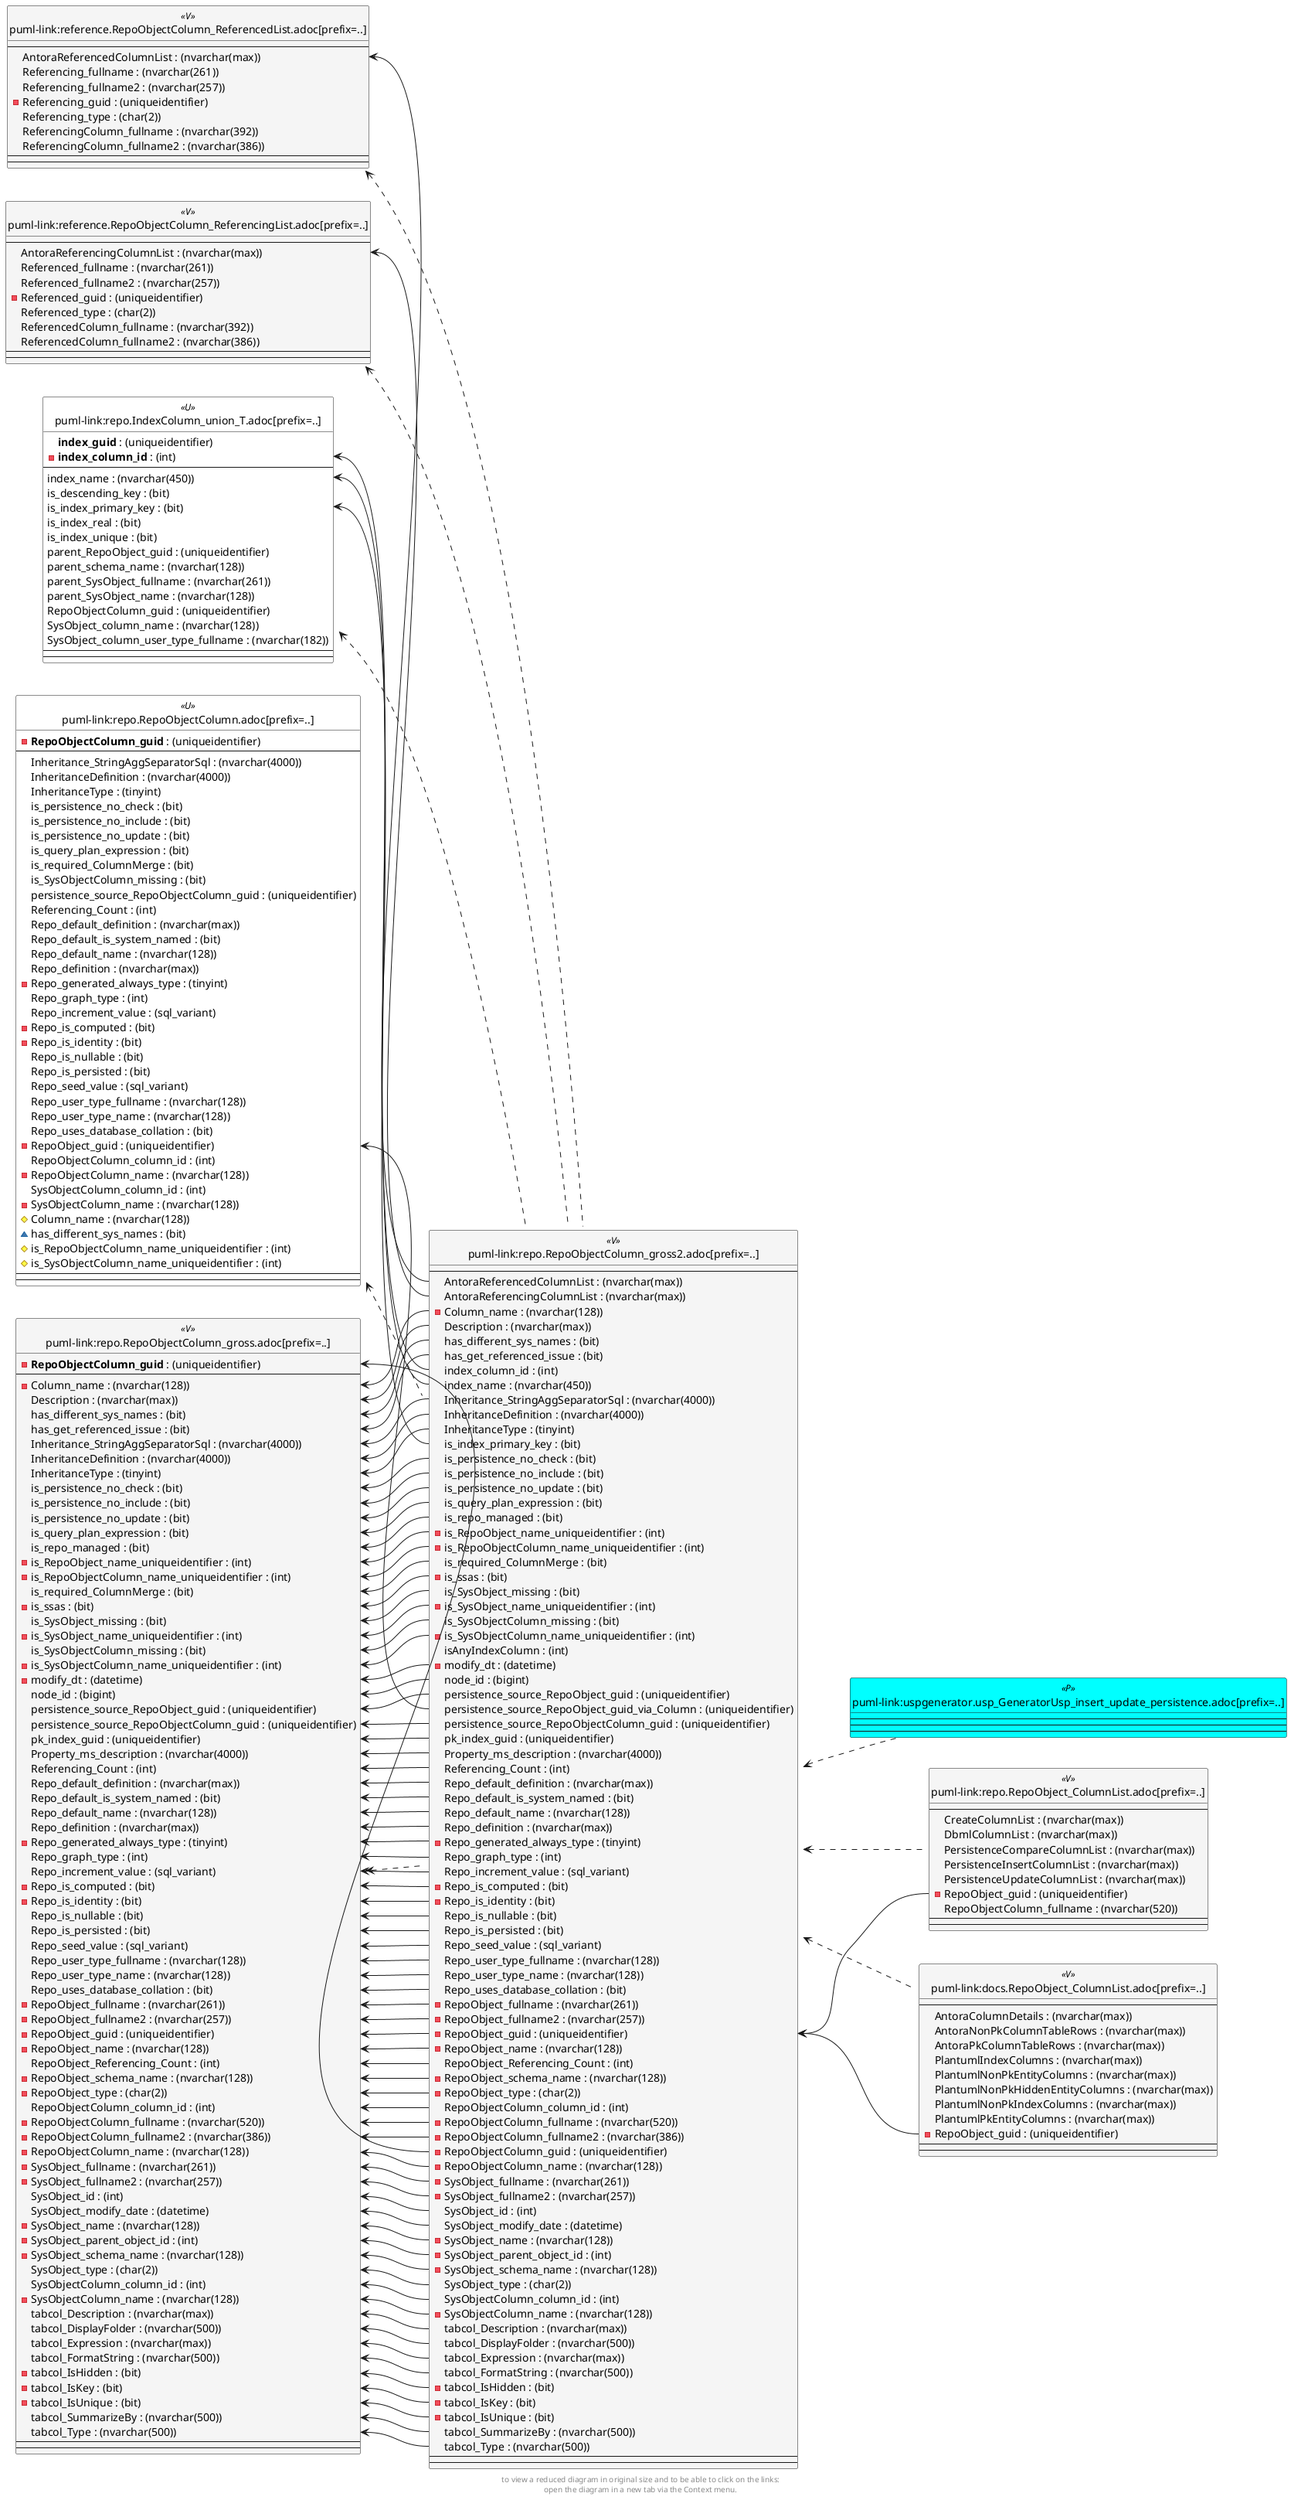 @startuml
left to right direction
'top to bottom direction
hide circle
'avoide "." issues:
set namespaceSeparator none


skinparam class {
  BackgroundColor White
  BackgroundColor<<FN>> Yellow
  BackgroundColor<<FS>> Yellow
  BackgroundColor<<FT>> LightGray
  BackgroundColor<<IF>> Yellow
  BackgroundColor<<IS>> Yellow
  BackgroundColor<<P>> Aqua
  BackgroundColor<<PC>> Aqua
  BackgroundColor<<SN>> Yellow
  BackgroundColor<<SO>> SlateBlue
  BackgroundColor<<TF>> LightGray
  BackgroundColor<<TR>> Tomato
  BackgroundColor<<U>> White
  BackgroundColor<<V>> WhiteSmoke
  BackgroundColor<<X>> Aqua
}


entity "puml-link:docs.RepoObject_ColumnList.adoc[prefix=..]" as docs.RepoObject_ColumnList << V >> {
  --
  AntoraColumnDetails : (nvarchar(max))
  AntoraNonPkColumnTableRows : (nvarchar(max))
  AntoraPkColumnTableRows : (nvarchar(max))
  PlantumlIndexColumns : (nvarchar(max))
  PlantumlNonPkEntityColumns : (nvarchar(max))
  PlantumlNonPkHiddenEntityColumns : (nvarchar(max))
  PlantumlNonPkIndexColumns : (nvarchar(max))
  PlantumlPkEntityColumns : (nvarchar(max))
  - RepoObject_guid : (uniqueidentifier)
  --
  --
}

entity "puml-link:reference.RepoObjectColumn_ReferencedList.adoc[prefix=..]" as reference.RepoObjectColumn_ReferencedList << V >> {
  --
  AntoraReferencedColumnList : (nvarchar(max))
  Referencing_fullname : (nvarchar(261))
  Referencing_fullname2 : (nvarchar(257))
  - Referencing_guid : (uniqueidentifier)
  Referencing_type : (char(2))
  ReferencingColumn_fullname : (nvarchar(392))
  ReferencingColumn_fullname2 : (nvarchar(386))
  --
  --
}

entity "puml-link:reference.RepoObjectColumn_ReferencingList.adoc[prefix=..]" as reference.RepoObjectColumn_ReferencingList << V >> {
  --
  AntoraReferencingColumnList : (nvarchar(max))
  Referenced_fullname : (nvarchar(261))
  Referenced_fullname2 : (nvarchar(257))
  - Referenced_guid : (uniqueidentifier)
  Referenced_type : (char(2))
  ReferencedColumn_fullname : (nvarchar(392))
  ReferencedColumn_fullname2 : (nvarchar(386))
  --
  --
}

entity "puml-link:repo.IndexColumn_union_T.adoc[prefix=..]" as repo.IndexColumn_union_T << U >> {
  **index_guid** : (uniqueidentifier)
  - **index_column_id** : (int)
  --
  index_name : (nvarchar(450))
  is_descending_key : (bit)
  is_index_primary_key : (bit)
  is_index_real : (bit)
  is_index_unique : (bit)
  parent_RepoObject_guid : (uniqueidentifier)
  parent_schema_name : (nvarchar(128))
  parent_SysObject_fullname : (nvarchar(261))
  parent_SysObject_name : (nvarchar(128))
  RepoObjectColumn_guid : (uniqueidentifier)
  SysObject_column_name : (nvarchar(128))
  SysObject_column_user_type_fullname : (nvarchar(182))
  --
  --
}

entity "puml-link:repo.RepoObject_ColumnList.adoc[prefix=..]" as repo.RepoObject_ColumnList << V >> {
  --
  CreateColumnList : (nvarchar(max))
  DbmlColumnList : (nvarchar(max))
  PersistenceCompareColumnList : (nvarchar(max))
  PersistenceInsertColumnList : (nvarchar(max))
  PersistenceUpdateColumnList : (nvarchar(max))
  - RepoObject_guid : (uniqueidentifier)
  RepoObjectColumn_fullname : (nvarchar(520))
  --
  --
}

entity "puml-link:repo.RepoObjectColumn.adoc[prefix=..]" as repo.RepoObjectColumn << U >> {
  - **RepoObjectColumn_guid** : (uniqueidentifier)
  --
  Inheritance_StringAggSeparatorSql : (nvarchar(4000))
  InheritanceDefinition : (nvarchar(4000))
  InheritanceType : (tinyint)
  is_persistence_no_check : (bit)
  is_persistence_no_include : (bit)
  is_persistence_no_update : (bit)
  is_query_plan_expression : (bit)
  is_required_ColumnMerge : (bit)
  is_SysObjectColumn_missing : (bit)
  persistence_source_RepoObjectColumn_guid : (uniqueidentifier)
  Referencing_Count : (int)
  Repo_default_definition : (nvarchar(max))
  Repo_default_is_system_named : (bit)
  Repo_default_name : (nvarchar(128))
  Repo_definition : (nvarchar(max))
  - Repo_generated_always_type : (tinyint)
  Repo_graph_type : (int)
  Repo_increment_value : (sql_variant)
  - Repo_is_computed : (bit)
  - Repo_is_identity : (bit)
  Repo_is_nullable : (bit)
  Repo_is_persisted : (bit)
  Repo_seed_value : (sql_variant)
  Repo_user_type_fullname : (nvarchar(128))
  Repo_user_type_name : (nvarchar(128))
  Repo_uses_database_collation : (bit)
  - RepoObject_guid : (uniqueidentifier)
  RepoObjectColumn_column_id : (int)
  - RepoObjectColumn_name : (nvarchar(128))
  SysObjectColumn_column_id : (int)
  - SysObjectColumn_name : (nvarchar(128))
  # Column_name : (nvarchar(128))
  ~ has_different_sys_names : (bit)
  # is_RepoObjectColumn_name_uniqueidentifier : (int)
  # is_SysObjectColumn_name_uniqueidentifier : (int)
  --
  --
}

entity "puml-link:repo.RepoObjectColumn_gross.adoc[prefix=..]" as repo.RepoObjectColumn_gross << V >> {
  - **RepoObjectColumn_guid** : (uniqueidentifier)
  --
  - Column_name : (nvarchar(128))
  Description : (nvarchar(max))
  has_different_sys_names : (bit)
  has_get_referenced_issue : (bit)
  Inheritance_StringAggSeparatorSql : (nvarchar(4000))
  InheritanceDefinition : (nvarchar(4000))
  InheritanceType : (tinyint)
  is_persistence_no_check : (bit)
  is_persistence_no_include : (bit)
  is_persistence_no_update : (bit)
  is_query_plan_expression : (bit)
  is_repo_managed : (bit)
  - is_RepoObject_name_uniqueidentifier : (int)
  - is_RepoObjectColumn_name_uniqueidentifier : (int)
  is_required_ColumnMerge : (bit)
  - is_ssas : (bit)
  is_SysObject_missing : (bit)
  - is_SysObject_name_uniqueidentifier : (int)
  is_SysObjectColumn_missing : (bit)
  - is_SysObjectColumn_name_uniqueidentifier : (int)
  - modify_dt : (datetime)
  node_id : (bigint)
  persistence_source_RepoObject_guid : (uniqueidentifier)
  persistence_source_RepoObjectColumn_guid : (uniqueidentifier)
  pk_index_guid : (uniqueidentifier)
  Property_ms_description : (nvarchar(4000))
  Referencing_Count : (int)
  Repo_default_definition : (nvarchar(max))
  Repo_default_is_system_named : (bit)
  Repo_default_name : (nvarchar(128))
  Repo_definition : (nvarchar(max))
  - Repo_generated_always_type : (tinyint)
  Repo_graph_type : (int)
  Repo_increment_value : (sql_variant)
  - Repo_is_computed : (bit)
  - Repo_is_identity : (bit)
  Repo_is_nullable : (bit)
  Repo_is_persisted : (bit)
  Repo_seed_value : (sql_variant)
  Repo_user_type_fullname : (nvarchar(128))
  Repo_user_type_name : (nvarchar(128))
  Repo_uses_database_collation : (bit)
  - RepoObject_fullname : (nvarchar(261))
  - RepoObject_fullname2 : (nvarchar(257))
  - RepoObject_guid : (uniqueidentifier)
  - RepoObject_name : (nvarchar(128))
  RepoObject_Referencing_Count : (int)
  - RepoObject_schema_name : (nvarchar(128))
  - RepoObject_type : (char(2))
  RepoObjectColumn_column_id : (int)
  - RepoObjectColumn_fullname : (nvarchar(520))
  - RepoObjectColumn_fullname2 : (nvarchar(386))
  - RepoObjectColumn_name : (nvarchar(128))
  - SysObject_fullname : (nvarchar(261))
  - SysObject_fullname2 : (nvarchar(257))
  SysObject_id : (int)
  SysObject_modify_date : (datetime)
  - SysObject_name : (nvarchar(128))
  - SysObject_parent_object_id : (int)
  - SysObject_schema_name : (nvarchar(128))
  SysObject_type : (char(2))
  SysObjectColumn_column_id : (int)
  - SysObjectColumn_name : (nvarchar(128))
  tabcol_Description : (nvarchar(max))
  tabcol_DisplayFolder : (nvarchar(500))
  tabcol_Expression : (nvarchar(max))
  tabcol_FormatString : (nvarchar(500))
  - tabcol_IsHidden : (bit)
  - tabcol_IsKey : (bit)
  - tabcol_IsUnique : (bit)
  tabcol_SummarizeBy : (nvarchar(500))
  tabcol_Type : (nvarchar(500))
  --
  --
}

entity "puml-link:repo.RepoObjectColumn_gross2.adoc[prefix=..]" as repo.RepoObjectColumn_gross2 << V >> {
  --
  AntoraReferencedColumnList : (nvarchar(max))
  AntoraReferencingColumnList : (nvarchar(max))
  - Column_name : (nvarchar(128))
  Description : (nvarchar(max))
  has_different_sys_names : (bit)
  has_get_referenced_issue : (bit)
  index_column_id : (int)
  index_name : (nvarchar(450))
  Inheritance_StringAggSeparatorSql : (nvarchar(4000))
  InheritanceDefinition : (nvarchar(4000))
  InheritanceType : (tinyint)
  is_index_primary_key : (bit)
  is_persistence_no_check : (bit)
  is_persistence_no_include : (bit)
  is_persistence_no_update : (bit)
  is_query_plan_expression : (bit)
  is_repo_managed : (bit)
  - is_RepoObject_name_uniqueidentifier : (int)
  - is_RepoObjectColumn_name_uniqueidentifier : (int)
  is_required_ColumnMerge : (bit)
  - is_ssas : (bit)
  is_SysObject_missing : (bit)
  - is_SysObject_name_uniqueidentifier : (int)
  is_SysObjectColumn_missing : (bit)
  - is_SysObjectColumn_name_uniqueidentifier : (int)
  isAnyIndexColumn : (int)
  - modify_dt : (datetime)
  node_id : (bigint)
  persistence_source_RepoObject_guid : (uniqueidentifier)
  persistence_source_RepoObject_guid_via_Column : (uniqueidentifier)
  persistence_source_RepoObjectColumn_guid : (uniqueidentifier)
  pk_index_guid : (uniqueidentifier)
  Property_ms_description : (nvarchar(4000))
  Referencing_Count : (int)
  Repo_default_definition : (nvarchar(max))
  Repo_default_is_system_named : (bit)
  Repo_default_name : (nvarchar(128))
  Repo_definition : (nvarchar(max))
  - Repo_generated_always_type : (tinyint)
  Repo_graph_type : (int)
  Repo_increment_value : (sql_variant)
  - Repo_is_computed : (bit)
  - Repo_is_identity : (bit)
  Repo_is_nullable : (bit)
  Repo_is_persisted : (bit)
  Repo_seed_value : (sql_variant)
  Repo_user_type_fullname : (nvarchar(128))
  Repo_user_type_name : (nvarchar(128))
  Repo_uses_database_collation : (bit)
  - RepoObject_fullname : (nvarchar(261))
  - RepoObject_fullname2 : (nvarchar(257))
  - RepoObject_guid : (uniqueidentifier)
  - RepoObject_name : (nvarchar(128))
  RepoObject_Referencing_Count : (int)
  - RepoObject_schema_name : (nvarchar(128))
  - RepoObject_type : (char(2))
  RepoObjectColumn_column_id : (int)
  - RepoObjectColumn_fullname : (nvarchar(520))
  - RepoObjectColumn_fullname2 : (nvarchar(386))
  - RepoObjectColumn_guid : (uniqueidentifier)
  - RepoObjectColumn_name : (nvarchar(128))
  - SysObject_fullname : (nvarchar(261))
  - SysObject_fullname2 : (nvarchar(257))
  SysObject_id : (int)
  SysObject_modify_date : (datetime)
  - SysObject_name : (nvarchar(128))
  - SysObject_parent_object_id : (int)
  - SysObject_schema_name : (nvarchar(128))
  SysObject_type : (char(2))
  SysObjectColumn_column_id : (int)
  - SysObjectColumn_name : (nvarchar(128))
  tabcol_Description : (nvarchar(max))
  tabcol_DisplayFolder : (nvarchar(500))
  tabcol_Expression : (nvarchar(max))
  tabcol_FormatString : (nvarchar(500))
  - tabcol_IsHidden : (bit)
  - tabcol_IsKey : (bit)
  - tabcol_IsUnique : (bit)
  tabcol_SummarizeBy : (nvarchar(500))
  tabcol_Type : (nvarchar(500))
  --
  --
}

entity "puml-link:uspgenerator.usp_GeneratorUsp_insert_update_persistence.adoc[prefix=..]" as uspgenerator.usp_GeneratorUsp_insert_update_persistence << P >> {
  --
  --
  --
}

reference.RepoObjectColumn_ReferencedList <.. repo.RepoObjectColumn_gross2
reference.RepoObjectColumn_ReferencingList <.. repo.RepoObjectColumn_gross2
repo.IndexColumn_union_T <.. repo.RepoObjectColumn_gross2
repo.RepoObjectColumn <.. repo.RepoObjectColumn_gross2
repo.RepoObjectColumn_gross <.. repo.RepoObjectColumn_gross2
repo.RepoObjectColumn_gross2 <.. docs.RepoObject_ColumnList
repo.RepoObjectColumn_gross2 <.. uspgenerator.usp_GeneratorUsp_insert_update_persistence
repo.RepoObjectColumn_gross2 <.. repo.RepoObject_ColumnList
reference.RepoObjectColumn_ReferencedList::AntoraReferencedColumnList <-- repo.RepoObjectColumn_gross2::AntoraReferencedColumnList
reference.RepoObjectColumn_ReferencingList::AntoraReferencingColumnList <-- repo.RepoObjectColumn_gross2::AntoraReferencingColumnList
repo.IndexColumn_union_T::index_column_id <-- repo.RepoObjectColumn_gross2::index_column_id
repo.IndexColumn_union_T::index_name <-- repo.RepoObjectColumn_gross2::index_name
repo.IndexColumn_union_T::is_index_primary_key <-- repo.RepoObjectColumn_gross2::is_index_primary_key
repo.RepoObjectColumn::RepoObject_guid <-- repo.RepoObjectColumn_gross2::persistence_source_RepoObject_guid_via_Column
repo.RepoObjectColumn_gross::Column_name <-- repo.RepoObjectColumn_gross2::Column_name
repo.RepoObjectColumn_gross::Description <-- repo.RepoObjectColumn_gross2::Description
repo.RepoObjectColumn_gross::has_different_sys_names <-- repo.RepoObjectColumn_gross2::has_different_sys_names
repo.RepoObjectColumn_gross::has_get_referenced_issue <-- repo.RepoObjectColumn_gross2::has_get_referenced_issue
repo.RepoObjectColumn_gross::Inheritance_StringAggSeparatorSql <-- repo.RepoObjectColumn_gross2::Inheritance_StringAggSeparatorSql
repo.RepoObjectColumn_gross::InheritanceDefinition <-- repo.RepoObjectColumn_gross2::InheritanceDefinition
repo.RepoObjectColumn_gross::InheritanceType <-- repo.RepoObjectColumn_gross2::InheritanceType
repo.RepoObjectColumn_gross::is_persistence_no_check <-- repo.RepoObjectColumn_gross2::is_persistence_no_check
repo.RepoObjectColumn_gross::is_persistence_no_include <-- repo.RepoObjectColumn_gross2::is_persistence_no_include
repo.RepoObjectColumn_gross::is_persistence_no_update <-- repo.RepoObjectColumn_gross2::is_persistence_no_update
repo.RepoObjectColumn_gross::is_query_plan_expression <-- repo.RepoObjectColumn_gross2::is_query_plan_expression
repo.RepoObjectColumn_gross::is_repo_managed <-- repo.RepoObjectColumn_gross2::is_repo_managed
repo.RepoObjectColumn_gross::is_RepoObject_name_uniqueidentifier <-- repo.RepoObjectColumn_gross2::is_RepoObject_name_uniqueidentifier
repo.RepoObjectColumn_gross::is_RepoObjectColumn_name_uniqueidentifier <-- repo.RepoObjectColumn_gross2::is_RepoObjectColumn_name_uniqueidentifier
repo.RepoObjectColumn_gross::is_required_ColumnMerge <-- repo.RepoObjectColumn_gross2::is_required_ColumnMerge
repo.RepoObjectColumn_gross::is_ssas <-- repo.RepoObjectColumn_gross2::is_ssas
repo.RepoObjectColumn_gross::is_SysObject_missing <-- repo.RepoObjectColumn_gross2::is_SysObject_missing
repo.RepoObjectColumn_gross::is_SysObject_name_uniqueidentifier <-- repo.RepoObjectColumn_gross2::is_SysObject_name_uniqueidentifier
repo.RepoObjectColumn_gross::is_SysObjectColumn_missing <-- repo.RepoObjectColumn_gross2::is_SysObjectColumn_missing
repo.RepoObjectColumn_gross::is_SysObjectColumn_name_uniqueidentifier <-- repo.RepoObjectColumn_gross2::is_SysObjectColumn_name_uniqueidentifier
repo.RepoObjectColumn_gross::modify_dt <-- repo.RepoObjectColumn_gross2::modify_dt
repo.RepoObjectColumn_gross::node_id <-- repo.RepoObjectColumn_gross2::node_id
repo.RepoObjectColumn_gross::persistence_source_RepoObject_guid <-- repo.RepoObjectColumn_gross2::persistence_source_RepoObject_guid
repo.RepoObjectColumn_gross::persistence_source_RepoObjectColumn_guid <-- repo.RepoObjectColumn_gross2::persistence_source_RepoObjectColumn_guid
repo.RepoObjectColumn_gross::pk_index_guid <-- repo.RepoObjectColumn_gross2::pk_index_guid
repo.RepoObjectColumn_gross::Property_ms_description <-- repo.RepoObjectColumn_gross2::Property_ms_description
repo.RepoObjectColumn_gross::Referencing_Count <-- repo.RepoObjectColumn_gross2::Referencing_Count
repo.RepoObjectColumn_gross::Repo_default_definition <-- repo.RepoObjectColumn_gross2::Repo_default_definition
repo.RepoObjectColumn_gross::Repo_default_is_system_named <-- repo.RepoObjectColumn_gross2::Repo_default_is_system_named
repo.RepoObjectColumn_gross::Repo_default_name <-- repo.RepoObjectColumn_gross2::Repo_default_name
repo.RepoObjectColumn_gross::Repo_definition <-- repo.RepoObjectColumn_gross2::Repo_definition
repo.RepoObjectColumn_gross::Repo_generated_always_type <-- repo.RepoObjectColumn_gross2::Repo_generated_always_type
repo.RepoObjectColumn_gross::Repo_graph_type <-- repo.RepoObjectColumn_gross2::Repo_graph_type
repo.RepoObjectColumn_gross::Repo_increment_value <-- repo.RepoObjectColumn_gross2::Repo_increment_value
repo.RepoObjectColumn_gross::Repo_is_computed <-- repo.RepoObjectColumn_gross2::Repo_is_computed
repo.RepoObjectColumn_gross::Repo_is_identity <-- repo.RepoObjectColumn_gross2::Repo_is_identity
repo.RepoObjectColumn_gross::Repo_is_nullable <-- repo.RepoObjectColumn_gross2::Repo_is_nullable
repo.RepoObjectColumn_gross::Repo_is_persisted <-- repo.RepoObjectColumn_gross2::Repo_is_persisted
repo.RepoObjectColumn_gross::Repo_seed_value <-- repo.RepoObjectColumn_gross2::Repo_seed_value
repo.RepoObjectColumn_gross::Repo_user_type_fullname <-- repo.RepoObjectColumn_gross2::Repo_user_type_fullname
repo.RepoObjectColumn_gross::Repo_user_type_name <-- repo.RepoObjectColumn_gross2::Repo_user_type_name
repo.RepoObjectColumn_gross::Repo_uses_database_collation <-- repo.RepoObjectColumn_gross2::Repo_uses_database_collation
repo.RepoObjectColumn_gross::RepoObject_fullname <-- repo.RepoObjectColumn_gross2::RepoObject_fullname
repo.RepoObjectColumn_gross::RepoObject_fullname2 <-- repo.RepoObjectColumn_gross2::RepoObject_fullname2
repo.RepoObjectColumn_gross::RepoObject_guid <-- repo.RepoObjectColumn_gross2::RepoObject_guid
repo.RepoObjectColumn_gross::RepoObject_name <-- repo.RepoObjectColumn_gross2::RepoObject_name
repo.RepoObjectColumn_gross::RepoObject_Referencing_Count <-- repo.RepoObjectColumn_gross2::RepoObject_Referencing_Count
repo.RepoObjectColumn_gross::RepoObject_schema_name <-- repo.RepoObjectColumn_gross2::RepoObject_schema_name
repo.RepoObjectColumn_gross::RepoObject_type <-- repo.RepoObjectColumn_gross2::RepoObject_type
repo.RepoObjectColumn_gross::RepoObjectColumn_column_id <-- repo.RepoObjectColumn_gross2::RepoObjectColumn_column_id
repo.RepoObjectColumn_gross::RepoObjectColumn_fullname <-- repo.RepoObjectColumn_gross2::RepoObjectColumn_fullname
repo.RepoObjectColumn_gross::RepoObjectColumn_fullname2 <-- repo.RepoObjectColumn_gross2::RepoObjectColumn_fullname2
repo.RepoObjectColumn_gross::RepoObjectColumn_guid <-- repo.RepoObjectColumn_gross2::RepoObjectColumn_guid
repo.RepoObjectColumn_gross::RepoObjectColumn_name <-- repo.RepoObjectColumn_gross2::RepoObjectColumn_name
repo.RepoObjectColumn_gross::SysObject_fullname <-- repo.RepoObjectColumn_gross2::SysObject_fullname
repo.RepoObjectColumn_gross::SysObject_fullname2 <-- repo.RepoObjectColumn_gross2::SysObject_fullname2
repo.RepoObjectColumn_gross::SysObject_id <-- repo.RepoObjectColumn_gross2::SysObject_id
repo.RepoObjectColumn_gross::SysObject_modify_date <-- repo.RepoObjectColumn_gross2::SysObject_modify_date
repo.RepoObjectColumn_gross::SysObject_name <-- repo.RepoObjectColumn_gross2::SysObject_name
repo.RepoObjectColumn_gross::SysObject_parent_object_id <-- repo.RepoObjectColumn_gross2::SysObject_parent_object_id
repo.RepoObjectColumn_gross::SysObject_schema_name <-- repo.RepoObjectColumn_gross2::SysObject_schema_name
repo.RepoObjectColumn_gross::SysObject_type <-- repo.RepoObjectColumn_gross2::SysObject_type
repo.RepoObjectColumn_gross::SysObjectColumn_column_id <-- repo.RepoObjectColumn_gross2::SysObjectColumn_column_id
repo.RepoObjectColumn_gross::SysObjectColumn_name <-- repo.RepoObjectColumn_gross2::SysObjectColumn_name
repo.RepoObjectColumn_gross::tabcol_Description <-- repo.RepoObjectColumn_gross2::tabcol_Description
repo.RepoObjectColumn_gross::tabcol_DisplayFolder <-- repo.RepoObjectColumn_gross2::tabcol_DisplayFolder
repo.RepoObjectColumn_gross::tabcol_Expression <-- repo.RepoObjectColumn_gross2::tabcol_Expression
repo.RepoObjectColumn_gross::tabcol_FormatString <-- repo.RepoObjectColumn_gross2::tabcol_FormatString
repo.RepoObjectColumn_gross::tabcol_IsHidden <-- repo.RepoObjectColumn_gross2::tabcol_IsHidden
repo.RepoObjectColumn_gross::tabcol_IsKey <-- repo.RepoObjectColumn_gross2::tabcol_IsKey
repo.RepoObjectColumn_gross::tabcol_IsUnique <-- repo.RepoObjectColumn_gross2::tabcol_IsUnique
repo.RepoObjectColumn_gross::tabcol_SummarizeBy <-- repo.RepoObjectColumn_gross2::tabcol_SummarizeBy
repo.RepoObjectColumn_gross::tabcol_Type <-- repo.RepoObjectColumn_gross2::tabcol_Type
repo.RepoObjectColumn_gross2::RepoObject_guid <-- repo.RepoObject_ColumnList::RepoObject_guid
repo.RepoObjectColumn_gross2::RepoObject_guid <-- docs.RepoObject_ColumnList::RepoObject_guid
footer
to view a reduced diagram in original size and to be able to click on the links:
open the diagram in a new tab via the Context menu.
end footer

@enduml

